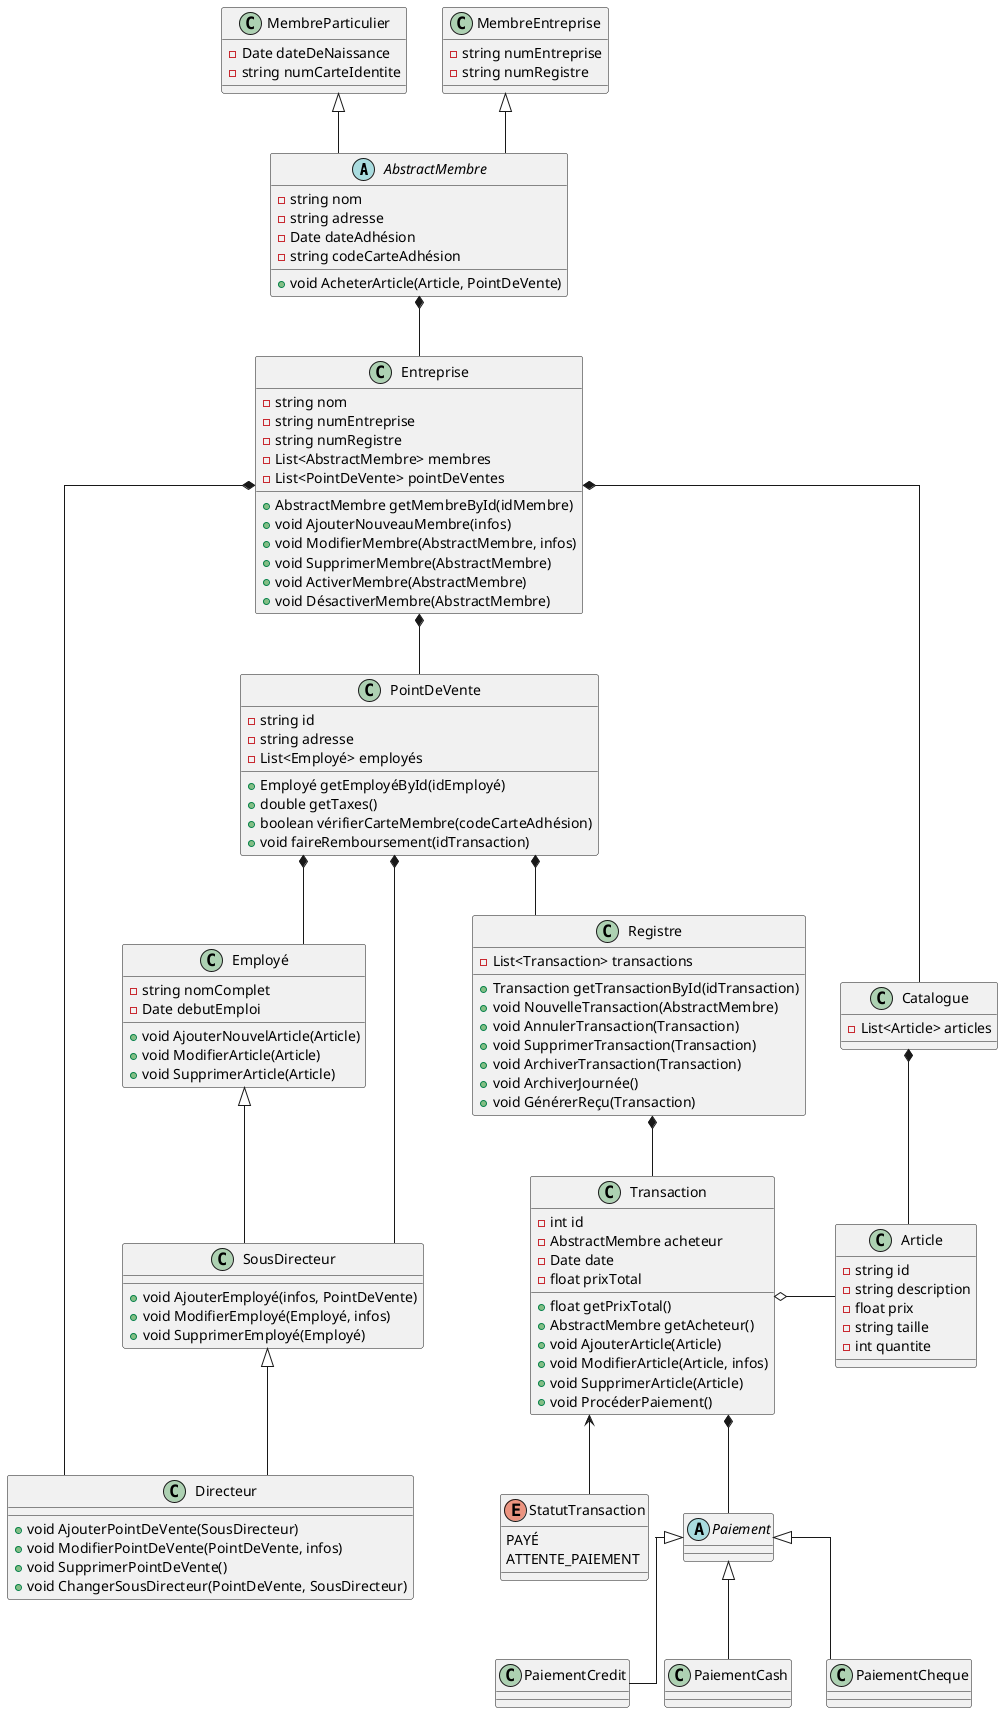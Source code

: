 @startuml

skinparam linetype ortho

abstract class AbstractMembre {
- string nom
- string adresse
- Date dateAdhésion
- string codeCarteAdhésion
+ void AcheterArticle(Article, PointDeVente)
}

class MembreParticulier {
- Date dateDeNaissance
- string numCarteIdentite
}

class MembreEntreprise {
- string numEntreprise
- string numRegistre
}

class Employé {
- string nomComplet
- Date debutEmploi
+ void AjouterNouvelArticle(Article)
+ void ModifierArticle(Article)
+ void SupprimerArticle(Article)
}

class SousDirecteur {
+ void AjouterEmployé(infos, PointDeVente)
+ void ModifierEmployé(Employé, infos)
+ void SupprimerEmployé(Employé)
}

class Directeur {
+ void AjouterPointDeVente(SousDirecteur)
+ void ModifierPointDeVente(PointDeVente, infos)
+ void SupprimerPointDeVente()
+ void ChangerSousDirecteur(PointDeVente, SousDirecteur)
}

class Transaction {
- int id
- AbstractMembre acheteur
- Date date
- float prixTotal
+ float getPrixTotal()
+ AbstractMembre getAcheteur()
+ void AjouterArticle(Article)
+ void ModifierArticle(Article, infos)
+ void SupprimerArticle(Article)
+ void ProcéderPaiement()
}

class Article {
- string id
- string description
- float prix
- string taille
- int quantite
}

class Registre {
- List<Transaction> transactions
+ Transaction getTransactionById(idTransaction)
+ void NouvelleTransaction(AbstractMembre)
+ void AnnulerTransaction(Transaction)
+ void SupprimerTransaction(Transaction)
+ void ArchiverTransaction(Transaction)
+ void ArchiverJournée()
+ void GénérerReçu(Transaction)
}

enum StatutTransaction{
PAYÉ
ATTENTE_PAIEMENT
}

class Entreprise {
- string nom
- string numEntreprise
- string numRegistre
- List<AbstractMembre> membres
- List<PointDeVente> pointDeVentes
+ AbstractMembre getMembreById(idMembre)
+ void AjouterNouveauMembre(infos)
+ void ModifierMembre(AbstractMembre, infos)
+ void SupprimerMembre(AbstractMembre)
+ void ActiverMembre(AbstractMembre)
+ void DésactiverMembre(AbstractMembre)
}

class PointDeVente {
- string id
- string adresse
- List<Employé> employés
+ Employé getEmployéById(idEmployé)
+ double getTaxes()
+ boolean vérifierCarteMembre(codeCarteAdhésion)
+ void faireRemboursement(idTransaction)
}

class Catalogue {
- List<Article> articles
}

abstract class Paiement {}

class PaiementCredit {}

class PaiementCash {}

class PaiementCheque {}

Employé <|-- SousDirecteur
SousDirecteur <|-- Directeur

Paiement <|-- PaiementCredit
Paiement <|-- PaiementCash
Paiement <|-- PaiementCheque

Entreprise *-- PointDeVente
Entreprise *--- Catalogue
Catalogue *-- Article
Entreprise *-- Directeur
PointDeVente *-- SousDirecteur
PointDeVente *-- Employé
PointDeVente *-- Registre

Registre *-- Transaction
Transaction <-- StatutTransaction
Transaction *-- Paiement
Transaction o- Article

AbstractMembre *-- Entreprise
MembreParticulier<|-- AbstractMembre
MembreEntreprise <|-- AbstractMembre

@enduml

